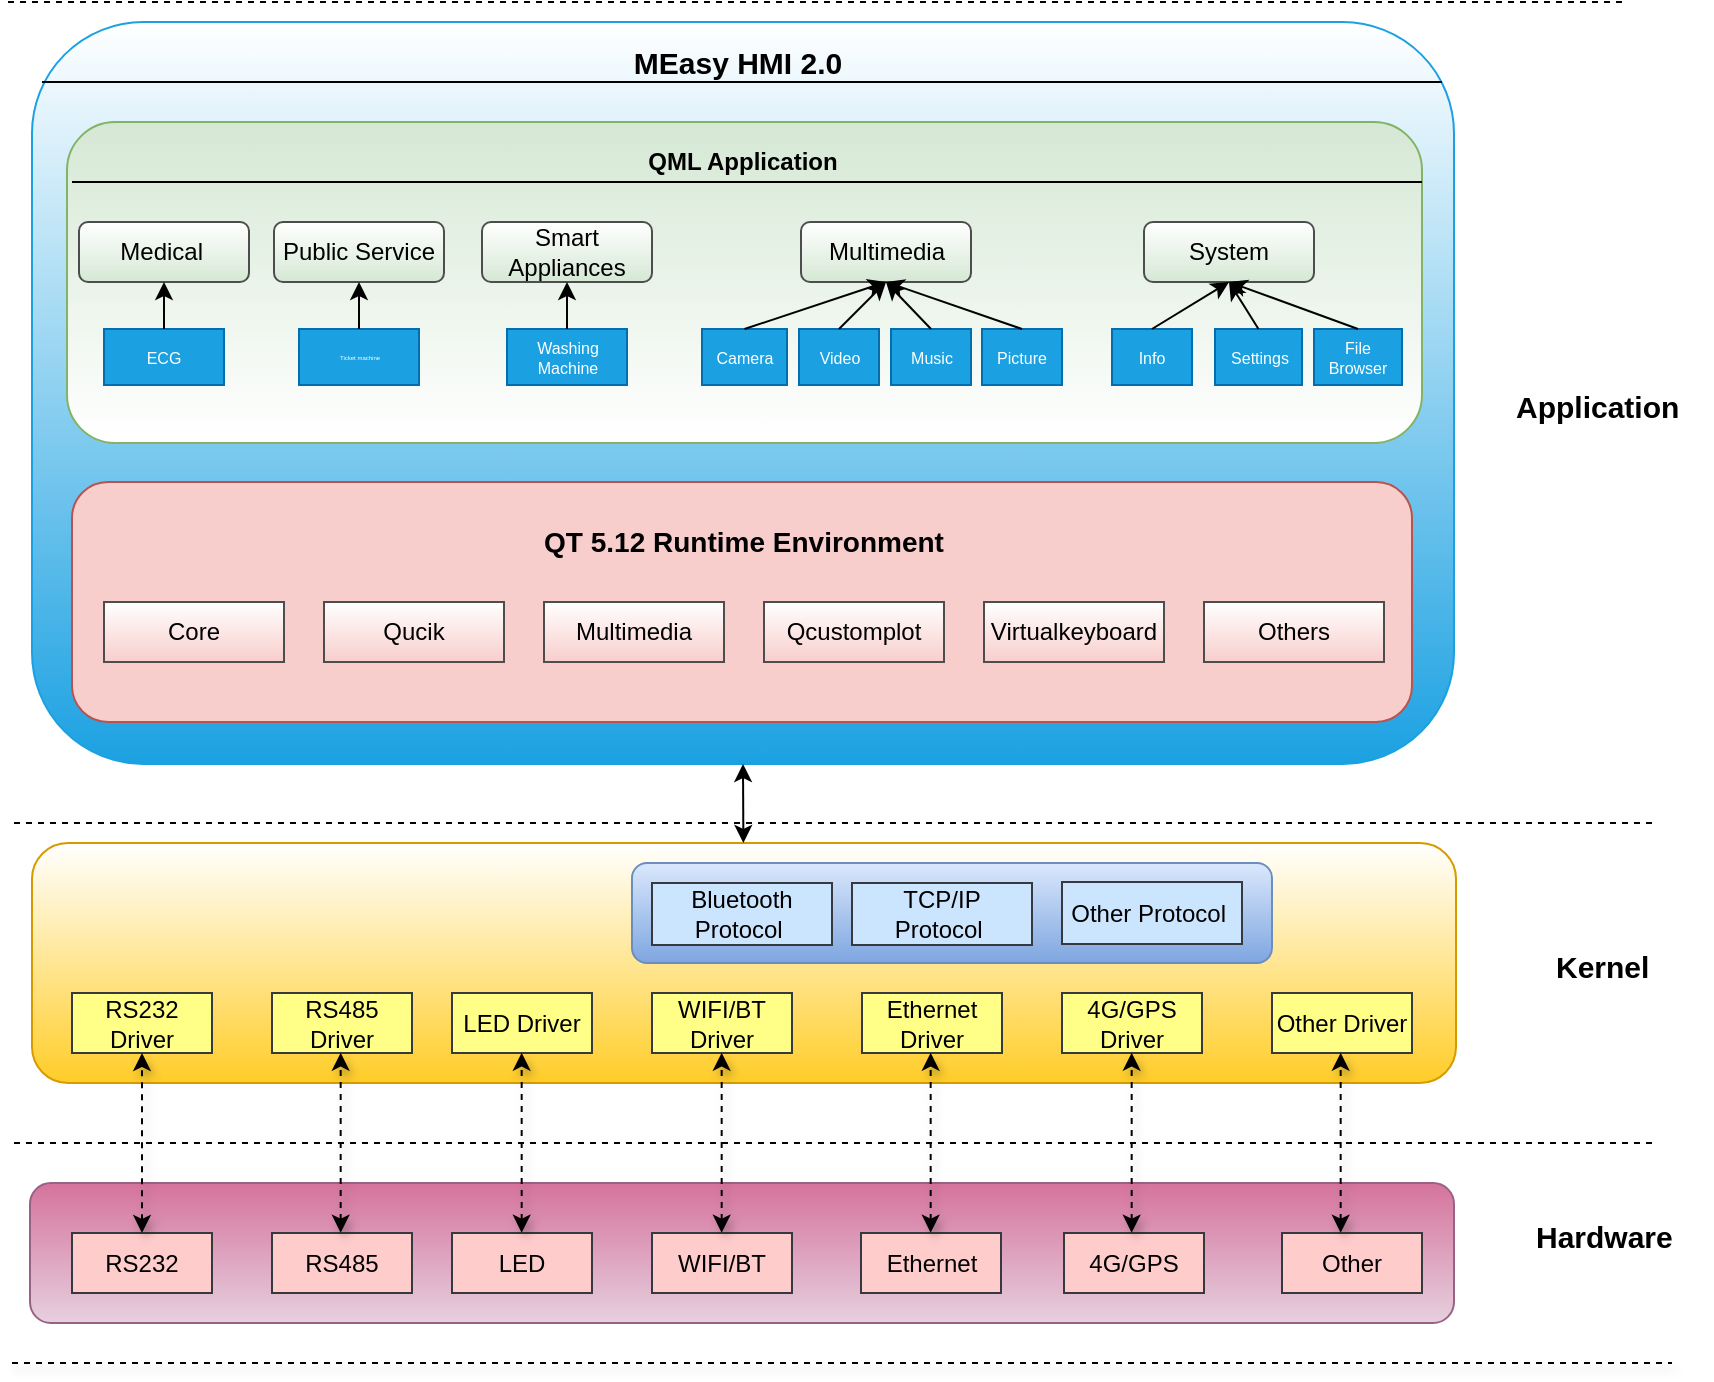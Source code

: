 <mxfile version="12.9.14" type="github">
  <diagram id="WmeTKDI0ov2D66W9k7iv" name="第 1 页">
    <mxGraphModel dx="1038" dy="499" grid="1" gridSize="10" guides="1" tooltips="1" connect="1" arrows="1" fold="1" page="1" pageScale="1" pageWidth="1654" pageHeight="2336" math="0" shadow="0">
      <root>
        <mxCell id="0" />
        <mxCell id="1" parent="0" />
        <mxCell id="2YWFpv4NdZ1Yad-ay4ea-1" value="" style="rounded=1;whiteSpace=wrap;html=1;fillColor=#e6d0de;strokeColor=#996185;gradientDirection=north;gradientColor=#d5739d;" parent="1" vertex="1">
          <mxGeometry x="24" y="670.5" width="712" height="70" as="geometry" />
        </mxCell>
        <mxCell id="2YWFpv4NdZ1Yad-ay4ea-2" value="" style="rounded=1;whiteSpace=wrap;html=1;fillColor=#ffcd28;strokeColor=#d79b00;gradientDirection=north;gradientColor=#ffffff;" parent="1" vertex="1">
          <mxGeometry x="25" y="500.5" width="712" height="120" as="geometry" />
        </mxCell>
        <mxCell id="2YWFpv4NdZ1Yad-ay4ea-3" value="" style="rounded=1;whiteSpace=wrap;html=1;fillColor=#1ba1e2;strokeColor=#1ba1e2;gradientDirection=north;fontColor=#ffffff;gradientColor=#ffffff;" parent="1" vertex="1">
          <mxGeometry x="25" y="90" width="711" height="371" as="geometry" />
        </mxCell>
        <mxCell id="2YWFpv4NdZ1Yad-ay4ea-4" value="" style="endArrow=none;dashed=1;html=1;shadow=0;rounded=1;comic=0;align=center;verticalAlign=bottom;horizontal=1;jumpStyle=sharp;" parent="1" edge="1">
          <mxGeometry width="50" height="50" relative="1" as="geometry">
            <mxPoint x="820" y="80" as="sourcePoint" />
            <mxPoint x="10" y="80" as="targetPoint" />
            <Array as="points" />
          </mxGeometry>
        </mxCell>
        <mxCell id="2YWFpv4NdZ1Yad-ay4ea-5" value="" style="endArrow=none;dashed=1;html=1;shadow=0;rounded=1;comic=0;align=center;verticalAlign=bottom;horizontal=1;jumpStyle=sharp;" parent="1" edge="1">
          <mxGeometry width="50" height="50" relative="1" as="geometry">
            <mxPoint x="835" y="490.5" as="sourcePoint" />
            <mxPoint x="15" y="490.5" as="targetPoint" />
            <Array as="points" />
          </mxGeometry>
        </mxCell>
        <mxCell id="2YWFpv4NdZ1Yad-ay4ea-6" value="" style="endArrow=none;dashed=1;html=1;shadow=0;rounded=1;comic=0;align=center;verticalAlign=bottom;horizontal=1;jumpStyle=sharp;" parent="1" edge="1">
          <mxGeometry width="50" height="50" relative="1" as="geometry">
            <mxPoint x="835" y="650.5" as="sourcePoint" />
            <mxPoint x="15" y="650.5" as="targetPoint" />
          </mxGeometry>
        </mxCell>
        <mxCell id="2YWFpv4NdZ1Yad-ay4ea-7" value="" style="endArrow=none;dashed=1;html=1;shadow=1;align=center;" parent="1" edge="1">
          <mxGeometry width="50" height="50" relative="1" as="geometry">
            <mxPoint x="15" y="760.5" as="sourcePoint" />
            <mxPoint x="845" y="760.5" as="targetPoint" />
          </mxGeometry>
        </mxCell>
        <mxCell id="2YWFpv4NdZ1Yad-ay4ea-8" value="RS232" style="rounded=0;whiteSpace=wrap;html=1;fillColor=#ffcccc;strokeColor=#36393d;" parent="1" vertex="1">
          <mxGeometry x="45" y="695.5" width="70" height="30" as="geometry" />
        </mxCell>
        <mxCell id="2YWFpv4NdZ1Yad-ay4ea-9" value="RS485" style="rounded=0;whiteSpace=wrap;html=1;fillColor=#ffcccc;strokeColor=#36393d;" parent="1" vertex="1">
          <mxGeometry x="145" y="695.5" width="70" height="30" as="geometry" />
        </mxCell>
        <mxCell id="2YWFpv4NdZ1Yad-ay4ea-10" value="LED" style="rounded=0;whiteSpace=wrap;html=1;fillColor=#ffcccc;strokeColor=#36393d;" parent="1" vertex="1">
          <mxGeometry x="235" y="695.5" width="70" height="30" as="geometry" />
        </mxCell>
        <mxCell id="2YWFpv4NdZ1Yad-ay4ea-11" value="WIFI/BT" style="rounded=0;whiteSpace=wrap;html=1;fillColor=#ffcccc;strokeColor=#36393d;" parent="1" vertex="1">
          <mxGeometry x="335" y="695.5" width="70" height="30" as="geometry" />
        </mxCell>
        <mxCell id="2YWFpv4NdZ1Yad-ay4ea-12" value="4G/GPS" style="rounded=0;whiteSpace=wrap;html=1;fillColor=#ffcccc;strokeColor=#36393d;" parent="1" vertex="1">
          <mxGeometry x="541" y="695.5" width="70" height="30" as="geometry" />
        </mxCell>
        <mxCell id="2YWFpv4NdZ1Yad-ay4ea-13" value="Ethernet" style="rounded=0;whiteSpace=wrap;html=1;fillColor=#ffcccc;strokeColor=#36393d;" parent="1" vertex="1">
          <mxGeometry x="439.5" y="695.5" width="70" height="30" as="geometry" />
        </mxCell>
        <mxCell id="2YWFpv4NdZ1Yad-ay4ea-14" value="Other" style="rounded=0;whiteSpace=wrap;html=1;fillColor=#ffcccc;strokeColor=#36393d;" parent="1" vertex="1">
          <mxGeometry x="650" y="695.5" width="70" height="30" as="geometry" />
        </mxCell>
        <mxCell id="2YWFpv4NdZ1Yad-ay4ea-15" value="&lt;font style=&quot;font-size: 15px&quot;&gt;&lt;b&gt;Hardware&lt;/b&gt;&lt;/font&gt;" style="text;html=1;resizable=0;points=[];autosize=1;align=left;verticalAlign=top;spacingTop=-4;strokeWidth=3;" parent="1" vertex="1">
          <mxGeometry x="775" y="685.5" width="80" height="20" as="geometry" />
        </mxCell>
        <mxCell id="2YWFpv4NdZ1Yad-ay4ea-16" value="RS232 Driver" style="rounded=0;whiteSpace=wrap;html=1;fillColor=#ffff88;strokeColor=#36393d;" parent="1" vertex="1">
          <mxGeometry x="45" y="575.5" width="70" height="30" as="geometry" />
        </mxCell>
        <mxCell id="2YWFpv4NdZ1Yad-ay4ea-17" value="RS485 Driver" style="rounded=0;whiteSpace=wrap;html=1;fillColor=#ffff88;strokeColor=#36393d;" parent="1" vertex="1">
          <mxGeometry x="145" y="575.5" width="70" height="30" as="geometry" />
        </mxCell>
        <mxCell id="2YWFpv4NdZ1Yad-ay4ea-18" value="LED Driver" style="rounded=0;whiteSpace=wrap;html=1;fillColor=#ffff88;strokeColor=#36393d;" parent="1" vertex="1">
          <mxGeometry x="235" y="575.5" width="70" height="30" as="geometry" />
        </mxCell>
        <mxCell id="2YWFpv4NdZ1Yad-ay4ea-19" value="WIFI/BT Driver" style="rounded=0;whiteSpace=wrap;html=1;fillColor=#ffff88;strokeColor=#36393d;" parent="1" vertex="1">
          <mxGeometry x="335" y="575.5" width="70" height="30" as="geometry" />
        </mxCell>
        <mxCell id="2YWFpv4NdZ1Yad-ay4ea-20" value="4G/GPS Driver" style="rounded=0;whiteSpace=wrap;html=1;fillColor=#ffff88;strokeColor=#36393d;" parent="1" vertex="1">
          <mxGeometry x="540" y="575.5" width="70" height="30" as="geometry" />
        </mxCell>
        <mxCell id="2YWFpv4NdZ1Yad-ay4ea-21" value="Ethernet Driver" style="rounded=0;whiteSpace=wrap;html=1;fillColor=#ffff88;strokeColor=#36393d;" parent="1" vertex="1">
          <mxGeometry x="440" y="575.5" width="70" height="30" as="geometry" />
        </mxCell>
        <mxCell id="2YWFpv4NdZ1Yad-ay4ea-22" value="Other Driver" style="rounded=0;whiteSpace=wrap;html=1;fillColor=#ffff88;strokeColor=#36393d;" parent="1" vertex="1">
          <mxGeometry x="645" y="575.5" width="70" height="30" as="geometry" />
        </mxCell>
        <mxCell id="2YWFpv4NdZ1Yad-ay4ea-23" value="" style="rounded=1;whiteSpace=wrap;html=1;gradientColor=#7ea6e0;fillColor=#dae8fc;strokeColor=#6c8ebf;" parent="1" vertex="1">
          <mxGeometry x="325" y="510.5" width="320" height="50" as="geometry" />
        </mxCell>
        <mxCell id="2YWFpv4NdZ1Yad-ay4ea-24" value="Bluetooth Protocol&amp;nbsp;" style="rounded=0;whiteSpace=wrap;html=1;fillColor=#cce5ff;strokeColor=#36393d;" parent="1" vertex="1">
          <mxGeometry x="335" y="520.5" width="90" height="31" as="geometry" />
        </mxCell>
        <mxCell id="2YWFpv4NdZ1Yad-ay4ea-25" value="TCP/IP Protocol&amp;nbsp;" style="rounded=0;whiteSpace=wrap;html=1;fillColor=#cce5ff;strokeColor=#36393d;" parent="1" vertex="1">
          <mxGeometry x="435" y="520.5" width="90" height="31" as="geometry" />
        </mxCell>
        <mxCell id="2YWFpv4NdZ1Yad-ay4ea-26" value="Other Protocol&amp;nbsp;" style="rounded=0;whiteSpace=wrap;html=1;fillColor=#cce5ff;strokeColor=#36393d;" parent="1" vertex="1">
          <mxGeometry x="540" y="520" width="90" height="31" as="geometry" />
        </mxCell>
        <mxCell id="2YWFpv4NdZ1Yad-ay4ea-31" value="&lt;div&gt;&lt;br&gt;&lt;/div&gt;" style="rounded=1;whiteSpace=wrap;html=1;fillColor=#f8cecc;strokeColor=#b85450;align=center;" parent="1" vertex="1">
          <mxGeometry x="45" y="320" width="670" height="120" as="geometry" />
        </mxCell>
        <mxCell id="2YWFpv4NdZ1Yad-ay4ea-32" value="" style="rounded=1;whiteSpace=wrap;html=1;fillColor=#d5e8d4;strokeColor=#82b366;gradientColor=#ffffff;" parent="1" vertex="1">
          <mxGeometry x="42.5" y="140" width="677.5" height="160.5" as="geometry" />
        </mxCell>
        <mxCell id="2YWFpv4NdZ1Yad-ay4ea-33" value="" style="endArrow=classic;startArrow=classic;html=1;shadow=1;dashed=1;align=center;entryX=0.5;entryY=1;exitX=0.5;exitY=0;" parent="1" source="2YWFpv4NdZ1Yad-ay4ea-8" target="2YWFpv4NdZ1Yad-ay4ea-16" edge="1">
          <mxGeometry width="50" height="50" relative="1" as="geometry">
            <mxPoint x="55" y="680.5" as="sourcePoint" />
            <mxPoint x="105" y="630.5" as="targetPoint" />
          </mxGeometry>
        </mxCell>
        <mxCell id="2YWFpv4NdZ1Yad-ay4ea-34" value="" style="endArrow=classic;startArrow=classic;html=1;shadow=1;dashed=1;align=center;entryX=0.5;entryY=1;exitX=0.5;exitY=0;" parent="1" edge="1">
          <mxGeometry width="50" height="50" relative="1" as="geometry">
            <mxPoint x="179.333" y="695.333" as="sourcePoint" />
            <mxPoint x="179.333" y="605.333" as="targetPoint" />
          </mxGeometry>
        </mxCell>
        <mxCell id="2YWFpv4NdZ1Yad-ay4ea-35" value="" style="endArrow=classic;startArrow=classic;html=1;shadow=1;dashed=1;align=center;entryX=0.5;entryY=1;exitX=0.5;exitY=0;" parent="1" edge="1">
          <mxGeometry width="50" height="50" relative="1" as="geometry">
            <mxPoint x="269.833" y="695.333" as="sourcePoint" />
            <mxPoint x="269.833" y="605.333" as="targetPoint" />
          </mxGeometry>
        </mxCell>
        <mxCell id="2YWFpv4NdZ1Yad-ay4ea-36" value="" style="endArrow=classic;startArrow=classic;html=1;shadow=1;dashed=1;align=center;entryX=0.5;entryY=1;exitX=0.5;exitY=0;" parent="1" edge="1">
          <mxGeometry width="50" height="50" relative="1" as="geometry">
            <mxPoint x="369.833" y="695.333" as="sourcePoint" />
            <mxPoint x="369.833" y="605.333" as="targetPoint" />
          </mxGeometry>
        </mxCell>
        <mxCell id="2YWFpv4NdZ1Yad-ay4ea-37" value="" style="endArrow=classic;startArrow=classic;html=1;shadow=1;dashed=1;align=center;entryX=0.5;entryY=1;exitX=0.5;exitY=0;" parent="1" edge="1">
          <mxGeometry width="50" height="50" relative="1" as="geometry">
            <mxPoint x="474.333" y="695.333" as="sourcePoint" />
            <mxPoint x="474.333" y="605.333" as="targetPoint" />
          </mxGeometry>
        </mxCell>
        <mxCell id="2YWFpv4NdZ1Yad-ay4ea-38" value="" style="endArrow=classic;startArrow=classic;html=1;shadow=1;dashed=1;align=center;entryX=0.5;entryY=1;exitX=0.5;exitY=0;" parent="1" edge="1">
          <mxGeometry width="50" height="50" relative="1" as="geometry">
            <mxPoint x="574.833" y="695.333" as="sourcePoint" />
            <mxPoint x="574.833" y="605.333" as="targetPoint" />
          </mxGeometry>
        </mxCell>
        <mxCell id="2YWFpv4NdZ1Yad-ay4ea-39" value="" style="endArrow=classic;startArrow=classic;html=1;shadow=1;dashed=1;align=center;entryX=0.5;entryY=1;exitX=0.5;exitY=0;" parent="1" edge="1">
          <mxGeometry width="50" height="50" relative="1" as="geometry">
            <mxPoint x="679.333" y="695.333" as="sourcePoint" />
            <mxPoint x="679.333" y="605.333" as="targetPoint" />
          </mxGeometry>
        </mxCell>
        <mxCell id="2YWFpv4NdZ1Yad-ay4ea-40" value="&lt;font style=&quot;font-size: 15px&quot;&gt;&lt;b&gt;Kernel&lt;/b&gt;&lt;/font&gt;" style="text;html=1;resizable=0;points=[];autosize=1;align=left;verticalAlign=top;spacingTop=-4;" parent="1" vertex="1">
          <mxGeometry x="785" y="550.5" width="60" height="20" as="geometry" />
        </mxCell>
        <mxCell id="2YWFpv4NdZ1Yad-ay4ea-41" value="&lt;font style=&quot;font-size: 15px&quot;&gt;&lt;b&gt;Application&lt;/b&gt;&lt;/font&gt;" style="text;html=1;resizable=0;points=[];autosize=1;align=left;verticalAlign=top;spacingTop=-4;" parent="1" vertex="1">
          <mxGeometry x="765" y="270.5" width="100" height="20" as="geometry" />
        </mxCell>
        <mxCell id="2YWFpv4NdZ1Yad-ay4ea-44" value="" style="endArrow=classic;startArrow=classic;html=1;entryX=0.5;entryY=1;" parent="1" source="2YWFpv4NdZ1Yad-ay4ea-2" target="2YWFpv4NdZ1Yad-ay4ea-3" edge="1">
          <mxGeometry width="50" height="50" relative="1" as="geometry">
            <mxPoint x="381" y="479.789" as="sourcePoint" />
            <mxPoint x="381" y="470.5" as="targetPoint" />
          </mxGeometry>
        </mxCell>
        <mxCell id="2YWFpv4NdZ1Yad-ay4ea-54" value="" style="endArrow=none;html=1;entryX=1;entryY=0.187;entryDx=0;entryDy=0;entryPerimeter=0;" parent="1" target="2YWFpv4NdZ1Yad-ay4ea-32" edge="1">
          <mxGeometry width="50" height="50" relative="1" as="geometry">
            <mxPoint x="45" y="170" as="sourcePoint" />
            <mxPoint x="715" y="170" as="targetPoint" />
            <Array as="points">
              <mxPoint x="380" y="170" />
            </Array>
          </mxGeometry>
        </mxCell>
        <mxCell id="2YWFpv4NdZ1Yad-ay4ea-61" value="&lt;b style=&quot;font-size: 15px&quot;&gt;MEasy HMI 2.0&lt;/b&gt;" style="text;html=1;strokeColor=none;fillColor=none;align=center;verticalAlign=middle;whiteSpace=wrap;rounded=0;fontSize=15;" parent="1" vertex="1">
          <mxGeometry x="312.5" y="100" width="130" height="20" as="geometry" />
        </mxCell>
        <mxCell id="lCJ7xUQNc93nhfFfQ1S8-2" value="&lt;b&gt;&lt;font style=&quot;font-size: 14px&quot;&gt;QT 5.12 Runtime Environment&lt;/font&gt;&lt;/b&gt;" style="text;html=1;strokeColor=none;fillColor=none;align=center;verticalAlign=middle;whiteSpace=wrap;rounded=0;" parent="1" vertex="1">
          <mxGeometry x="220.5" y="340" width="320" height="20" as="geometry" />
        </mxCell>
        <mxCell id="lCJ7xUQNc93nhfFfQ1S8-3" value="Core" style="rounded=0;whiteSpace=wrap;html=1;fillColor=#f8cecc;strokeColor=#4D4D4D;gradientColor=#ffffff;gradientDirection=north;" parent="1" vertex="1">
          <mxGeometry x="61" y="380" width="90" height="30" as="geometry" />
        </mxCell>
        <mxCell id="lCJ7xUQNc93nhfFfQ1S8-4" value="Qucik" style="rounded=0;whiteSpace=wrap;html=1;fillColor=#f8cecc;strokeColor=#4D4D4D;gradientColor=#ffffff;gradientDirection=north;" parent="1" vertex="1">
          <mxGeometry x="171" y="380" width="90" height="30" as="geometry" />
        </mxCell>
        <mxCell id="lCJ7xUQNc93nhfFfQ1S8-5" value="Multimedia" style="rounded=0;whiteSpace=wrap;html=1;fillColor=#f8cecc;strokeColor=#4D4D4D;gradientColor=#ffffff;gradientDirection=north;" parent="1" vertex="1">
          <mxGeometry x="281" y="380" width="90" height="30" as="geometry" />
        </mxCell>
        <mxCell id="lCJ7xUQNc93nhfFfQ1S8-6" value="Qcustomplot" style="rounded=0;whiteSpace=wrap;html=1;fillColor=#f8cecc;strokeColor=#4D4D4D;gradientColor=#ffffff;gradientDirection=north;" parent="1" vertex="1">
          <mxGeometry x="391" y="380" width="90" height="30" as="geometry" />
        </mxCell>
        <mxCell id="lCJ7xUQNc93nhfFfQ1S8-7" value="Virtualkeyboard" style="rounded=0;whiteSpace=wrap;html=1;fillColor=#f8cecc;strokeColor=#4D4D4D;gradientColor=#ffffff;gradientDirection=north;" parent="1" vertex="1">
          <mxGeometry x="501" y="380" width="90" height="30" as="geometry" />
        </mxCell>
        <mxCell id="lCJ7xUQNc93nhfFfQ1S8-8" value="Others" style="rounded=0;whiteSpace=wrap;html=1;fillColor=#f8cecc;strokeColor=#b85450;" parent="1" vertex="1">
          <mxGeometry x="611" y="380" width="90" height="30" as="geometry" />
        </mxCell>
        <mxCell id="lCJ7xUQNc93nhfFfQ1S8-11" value="Others" style="rounded=0;whiteSpace=wrap;html=1;fillColor=#f8cecc;strokeColor=#4D4D4D;gradientColor=#ffffff;gradientDirection=north;" parent="1" vertex="1">
          <mxGeometry x="611" y="380" width="90" height="30" as="geometry" />
        </mxCell>
        <mxCell id="lCJ7xUQNc93nhfFfQ1S8-12" value="&lt;b&gt;QML Application&lt;/b&gt;" style="text;html=1;strokeColor=none;fillColor=none;align=center;verticalAlign=middle;whiteSpace=wrap;rounded=0;" parent="1" vertex="1">
          <mxGeometry x="318" y="150" width="125" height="20" as="geometry" />
        </mxCell>
        <mxCell id="lCJ7xUQNc93nhfFfQ1S8-13" value="Smart Appliances" style="rounded=1;whiteSpace=wrap;html=1;strokeColor=#4D4D4D;fillColor=#d5e8d4;gradientColor=#ffffff;gradientDirection=north;" parent="1" vertex="1">
          <mxGeometry x="250" y="190" width="85" height="30" as="geometry" />
        </mxCell>
        <mxCell id="lCJ7xUQNc93nhfFfQ1S8-14" value="System" style="rounded=1;whiteSpace=wrap;html=1;strokeColor=#4D4D4D;fillColor=#d5e8d4;gradientColor=#ffffff;gradientDirection=north;" parent="1" vertex="1">
          <mxGeometry x="581" y="190" width="85" height="30" as="geometry" />
        </mxCell>
        <mxCell id="lCJ7xUQNc93nhfFfQ1S8-15" value="Public Service" style="rounded=1;whiteSpace=wrap;html=1;strokeColor=#4D4D4D;fillColor=#d5e8d4;gradientColor=#ffffff;gradientDirection=north;" parent="1" vertex="1">
          <mxGeometry x="146" y="190" width="85" height="30" as="geometry" />
        </mxCell>
        <mxCell id="lCJ7xUQNc93nhfFfQ1S8-16" value="Multimedia" style="rounded=1;whiteSpace=wrap;html=1;strokeColor=#4D4D4D;fillColor=#d5e8d4;gradientColor=#ffffff;gradientDirection=north;" parent="1" vertex="1">
          <mxGeometry x="409.5" y="190" width="85" height="30" as="geometry" />
        </mxCell>
        <mxCell id="lCJ7xUQNc93nhfFfQ1S8-17" value="Medical&amp;nbsp;" style="rounded=1;whiteSpace=wrap;html=1;strokeColor=#4D4D4D;fillColor=#d5e8d4;gradientColor=#ffffff;gradientDirection=north;" parent="1" vertex="1">
          <mxGeometry x="48.5" y="190" width="85" height="30" as="geometry" />
        </mxCell>
        <mxCell id="lCJ7xUQNc93nhfFfQ1S8-18" style="edgeStyle=orthogonalEdgeStyle;rounded=0;orthogonalLoop=1;jettySize=auto;html=1;exitX=0.5;exitY=1;exitDx=0;exitDy=0;" parent="1" source="lCJ7xUQNc93nhfFfQ1S8-16" target="lCJ7xUQNc93nhfFfQ1S8-16" edge="1">
          <mxGeometry relative="1" as="geometry" />
        </mxCell>
        <mxCell id="lCJ7xUQNc93nhfFfQ1S8-21" value="&lt;font style=&quot;font-size: 8px&quot;&gt;Camera&lt;/font&gt;" style="rounded=0;whiteSpace=wrap;html=1;strokeColor=#006EAF;fillColor=#1ba1e2;fontColor=#ffffff;fontSize=8;" parent="1" vertex="1">
          <mxGeometry x="360" y="243.5" width="42.5" height="28" as="geometry" />
        </mxCell>
        <mxCell id="lCJ7xUQNc93nhfFfQ1S8-22" value="" style="endArrow=none;html=1;" parent="1" edge="1">
          <mxGeometry width="50" height="50" relative="1" as="geometry">
            <mxPoint x="30" y="120" as="sourcePoint" />
            <mxPoint x="730" y="120" as="targetPoint" />
          </mxGeometry>
        </mxCell>
        <mxCell id="lCJ7xUQNc93nhfFfQ1S8-25" value="&lt;font style=&quot;font-size: 8px&quot;&gt;Video&lt;/font&gt;" style="rounded=0;whiteSpace=wrap;html=1;strokeColor=#006EAF;fillColor=#1ba1e2;fontColor=#ffffff;fontSize=8;" parent="1" vertex="1">
          <mxGeometry x="408.5" y="243.5" width="40" height="28" as="geometry" />
        </mxCell>
        <mxCell id="lCJ7xUQNc93nhfFfQ1S8-26" value="&lt;font style=&quot;font-size: 8px&quot;&gt;Music&lt;/font&gt;" style="rounded=0;whiteSpace=wrap;html=1;strokeColor=#006EAF;fillColor=#1ba1e2;fontColor=#ffffff;fontSize=8;" parent="1" vertex="1">
          <mxGeometry x="454.5" y="243.5" width="40" height="28" as="geometry" />
        </mxCell>
        <mxCell id="lCJ7xUQNc93nhfFfQ1S8-27" value="Picture" style="rounded=0;whiteSpace=wrap;html=1;strokeColor=#006EAF;fillColor=#1ba1e2;fontColor=#ffffff;fontSize=8;" parent="1" vertex="1">
          <mxGeometry x="500" y="243.5" width="40" height="28" as="geometry" />
        </mxCell>
        <mxCell id="lCJ7xUQNc93nhfFfQ1S8-33" value="&lt;font style=&quot;font-size: 3px;&quot;&gt;Ticket machine&lt;/font&gt;" style="rounded=0;whiteSpace=wrap;html=1;strokeColor=#006EAF;fillColor=#1ba1e2;fontColor=#ffffff;fontSize=3;verticalAlign=middle;" parent="1" vertex="1">
          <mxGeometry x="158.5" y="243.5" width="60" height="28" as="geometry" />
        </mxCell>
        <mxCell id="lCJ7xUQNc93nhfFfQ1S8-34" value="ECG" style="rounded=0;whiteSpace=wrap;html=1;strokeColor=#006EAF;fillColor=#1ba1e2;fontColor=#ffffff;fontSize=8;" parent="1" vertex="1">
          <mxGeometry x="61" y="243.5" width="60" height="28" as="geometry" />
        </mxCell>
        <mxCell id="lCJ7xUQNc93nhfFfQ1S8-37" value="&lt;font style=&quot;font-size: 8px&quot;&gt;Info&lt;/font&gt;" style="rounded=0;whiteSpace=wrap;html=1;strokeColor=#006EAF;fillColor=#1ba1e2;fontColor=#ffffff;fontSize=8;" parent="1" vertex="1">
          <mxGeometry x="565" y="243.5" width="40" height="28" as="geometry" />
        </mxCell>
        <mxCell id="lCJ7xUQNc93nhfFfQ1S8-38" value="Settings" style="rounded=0;whiteSpace=wrap;html=1;strokeColor=#006EAF;fillColor=#1ba1e2;fontColor=#ffffff;fontSize=8;" parent="1" vertex="1">
          <mxGeometry x="616.5" y="243.5" width="43.5" height="28" as="geometry" />
        </mxCell>
        <mxCell id="lCJ7xUQNc93nhfFfQ1S8-39" value="File Browser" style="rounded=0;whiteSpace=wrap;html=1;strokeColor=#006EAF;fillColor=#1ba1e2;fontColor=#ffffff;fontSize=8;" parent="1" vertex="1">
          <mxGeometry x="666" y="243.5" width="44" height="28" as="geometry" />
        </mxCell>
        <mxCell id="lCJ7xUQNc93nhfFfQ1S8-42" value="Washing Machine" style="rounded=0;whiteSpace=wrap;html=1;strokeColor=#006EAF;fillColor=#1ba1e2;fontColor=#ffffff;fontSize=8;" parent="1" vertex="1">
          <mxGeometry x="262.5" y="243.5" width="60" height="28" as="geometry" />
        </mxCell>
        <mxCell id="lCJ7xUQNc93nhfFfQ1S8-43" value="" style="endArrow=classic;html=1;fontSize=3;exitX=0.5;exitY=0;exitDx=0;exitDy=0;entryX=0.5;entryY=1;entryDx=0;entryDy=0;" parent="1" source="lCJ7xUQNc93nhfFfQ1S8-21" target="lCJ7xUQNc93nhfFfQ1S8-16" edge="1">
          <mxGeometry width="50" height="50" relative="1" as="geometry">
            <mxPoint x="380" y="280" as="sourcePoint" />
            <mxPoint x="430" y="230" as="targetPoint" />
          </mxGeometry>
        </mxCell>
        <mxCell id="lCJ7xUQNc93nhfFfQ1S8-45" value="" style="endArrow=classic;html=1;fontSize=3;exitX=0.5;exitY=0;exitDx=0;exitDy=0;entryX=0.5;entryY=1;entryDx=0;entryDy=0;" parent="1" source="lCJ7xUQNc93nhfFfQ1S8-25" target="lCJ7xUQNc93nhfFfQ1S8-16" edge="1">
          <mxGeometry width="50" height="50" relative="1" as="geometry">
            <mxPoint x="420" y="270" as="sourcePoint" />
            <mxPoint x="470" y="220" as="targetPoint" />
          </mxGeometry>
        </mxCell>
        <mxCell id="lCJ7xUQNc93nhfFfQ1S8-46" value="" style="endArrow=classic;html=1;fontSize=3;exitX=0.5;exitY=0;exitDx=0;exitDy=0;entryX=0.5;entryY=1;entryDx=0;entryDy=0;" parent="1" source="lCJ7xUQNc93nhfFfQ1S8-26" target="lCJ7xUQNc93nhfFfQ1S8-16" edge="1">
          <mxGeometry width="50" height="50" relative="1" as="geometry">
            <mxPoint x="450" y="270" as="sourcePoint" />
            <mxPoint x="500" y="220" as="targetPoint" />
          </mxGeometry>
        </mxCell>
        <mxCell id="lCJ7xUQNc93nhfFfQ1S8-47" value="" style="endArrow=classic;html=1;fontSize=3;exitX=0.5;exitY=0;exitDx=0;exitDy=0;entryX=0.5;entryY=1;entryDx=0;entryDy=0;" parent="1" source="lCJ7xUQNc93nhfFfQ1S8-27" target="lCJ7xUQNc93nhfFfQ1S8-16" edge="1">
          <mxGeometry width="50" height="50" relative="1" as="geometry">
            <mxPoint x="510" y="270" as="sourcePoint" />
            <mxPoint x="560" y="220" as="targetPoint" />
          </mxGeometry>
        </mxCell>
        <mxCell id="lCJ7xUQNc93nhfFfQ1S8-48" value="" style="endArrow=classic;html=1;fontSize=3;exitX=0.5;exitY=0;exitDx=0;exitDy=0;entryX=0.5;entryY=1;entryDx=0;entryDy=0;" parent="1" source="lCJ7xUQNc93nhfFfQ1S8-37" target="lCJ7xUQNc93nhfFfQ1S8-14" edge="1">
          <mxGeometry width="50" height="50" relative="1" as="geometry">
            <mxPoint x="580" y="270" as="sourcePoint" />
            <mxPoint x="630" y="220" as="targetPoint" />
          </mxGeometry>
        </mxCell>
        <mxCell id="lCJ7xUQNc93nhfFfQ1S8-49" value="" style="endArrow=classic;html=1;fontSize=3;exitX=0.5;exitY=0;exitDx=0;exitDy=0;entryX=0.5;entryY=1;entryDx=0;entryDy=0;" parent="1" source="lCJ7xUQNc93nhfFfQ1S8-38" target="lCJ7xUQNc93nhfFfQ1S8-14" edge="1">
          <mxGeometry width="50" height="50" relative="1" as="geometry">
            <mxPoint x="620" y="270" as="sourcePoint" />
            <mxPoint x="624" y="220" as="targetPoint" />
          </mxGeometry>
        </mxCell>
        <mxCell id="lCJ7xUQNc93nhfFfQ1S8-50" value="" style="endArrow=classic;html=1;fontSize=3;exitX=0.5;exitY=0;exitDx=0;exitDy=0;entryX=0.5;entryY=1;entryDx=0;entryDy=0;" parent="1" source="lCJ7xUQNc93nhfFfQ1S8-39" target="lCJ7xUQNc93nhfFfQ1S8-14" edge="1">
          <mxGeometry width="50" height="50" relative="1" as="geometry">
            <mxPoint x="630" y="270" as="sourcePoint" />
            <mxPoint x="680" y="220" as="targetPoint" />
          </mxGeometry>
        </mxCell>
        <mxCell id="lCJ7xUQNc93nhfFfQ1S8-51" value="" style="endArrow=classic;html=1;fontSize=3;exitX=0.5;exitY=0;exitDx=0;exitDy=0;entryX=0.5;entryY=1;entryDx=0;entryDy=0;" parent="1" source="lCJ7xUQNc93nhfFfQ1S8-42" target="lCJ7xUQNc93nhfFfQ1S8-13" edge="1">
          <mxGeometry width="50" height="50" relative="1" as="geometry">
            <mxPoint x="280" y="260" as="sourcePoint" />
            <mxPoint x="330" y="210" as="targetPoint" />
          </mxGeometry>
        </mxCell>
        <mxCell id="lCJ7xUQNc93nhfFfQ1S8-52" value="" style="endArrow=classic;html=1;fontSize=3;exitX=0.5;exitY=0;exitDx=0;exitDy=0;entryX=0.5;entryY=1;entryDx=0;entryDy=0;" parent="1" source="lCJ7xUQNc93nhfFfQ1S8-33" target="lCJ7xUQNc93nhfFfQ1S8-15" edge="1">
          <mxGeometry width="50" height="50" relative="1" as="geometry">
            <mxPoint x="180" y="270" as="sourcePoint" />
            <mxPoint x="230" y="220" as="targetPoint" />
          </mxGeometry>
        </mxCell>
        <mxCell id="lCJ7xUQNc93nhfFfQ1S8-53" value="" style="endArrow=classic;html=1;fontSize=3;exitX=0.5;exitY=0;exitDx=0;exitDy=0;entryX=0.5;entryY=1;entryDx=0;entryDy=0;" parent="1" source="lCJ7xUQNc93nhfFfQ1S8-34" target="lCJ7xUQNc93nhfFfQ1S8-17" edge="1">
          <mxGeometry width="50" height="50" relative="1" as="geometry">
            <mxPoint x="70" y="260" as="sourcePoint" />
            <mxPoint x="120" y="210" as="targetPoint" />
          </mxGeometry>
        </mxCell>
      </root>
    </mxGraphModel>
  </diagram>
</mxfile>
